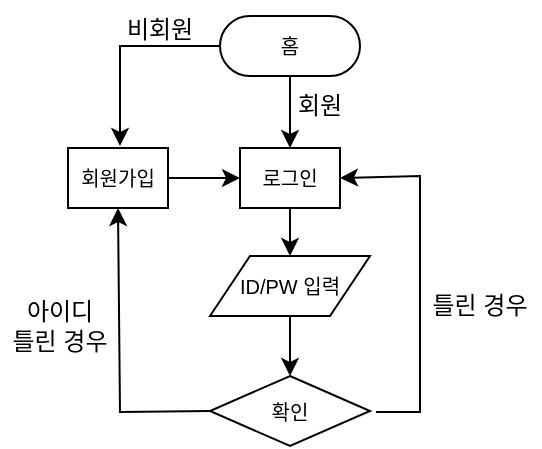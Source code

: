 <mxfile version="24.8.4">
  <diagram id="C5RBs43oDa-KdzZeNtuy" name="Page-1">
    <mxGraphModel dx="574" dy="312" grid="1" gridSize="10" guides="1" tooltips="1" connect="1" arrows="1" fold="1" page="1" pageScale="1" pageWidth="827" pageHeight="1169" math="0" shadow="0">
      <root>
        <mxCell id="WIyWlLk6GJQsqaUBKTNV-0" />
        <mxCell id="WIyWlLk6GJQsqaUBKTNV-1" parent="WIyWlLk6GJQsqaUBKTNV-0" />
        <mxCell id="nzZ4FxFaHw3Rwc8KyCAv-11" value="" style="edgeStyle=orthogonalEdgeStyle;rounded=0;orthogonalLoop=1;jettySize=auto;html=1;" edge="1" parent="WIyWlLk6GJQsqaUBKTNV-1" source="nzZ4FxFaHw3Rwc8KyCAv-1" target="nzZ4FxFaHw3Rwc8KyCAv-7">
          <mxGeometry relative="1" as="geometry" />
        </mxCell>
        <mxCell id="nzZ4FxFaHw3Rwc8KyCAv-1" value="&lt;span style=&quot;font-size: 10px;&quot;&gt;홈&lt;/span&gt;" style="html=1;dashed=0;whiteSpace=wrap;shape=mxgraph.dfd.start" vertex="1" parent="WIyWlLk6GJQsqaUBKTNV-1">
          <mxGeometry x="290" y="60" width="70" height="30" as="geometry" />
        </mxCell>
        <mxCell id="nzZ4FxFaHw3Rwc8KyCAv-3" value="" style="endArrow=classic;html=1;rounded=0;exitX=0.051;exitY=0.667;exitDx=0;exitDy=0;exitPerimeter=0;" edge="1" parent="WIyWlLk6GJQsqaUBKTNV-1">
          <mxGeometry width="50" height="50" relative="1" as="geometry">
            <mxPoint x="290.0" y="75.0" as="sourcePoint" />
            <mxPoint x="240" y="125" as="targetPoint" />
            <Array as="points">
              <mxPoint x="240" y="75" />
            </Array>
          </mxGeometry>
        </mxCell>
        <mxCell id="nzZ4FxFaHw3Rwc8KyCAv-4" value="비회원" style="text;html=1;align=center;verticalAlign=middle;whiteSpace=wrap;rounded=0;" vertex="1" parent="WIyWlLk6GJQsqaUBKTNV-1">
          <mxGeometry x="230" y="52" width="60" height="30" as="geometry" />
        </mxCell>
        <mxCell id="nzZ4FxFaHw3Rwc8KyCAv-5" value="회원" style="text;html=1;align=center;verticalAlign=middle;whiteSpace=wrap;rounded=0;" vertex="1" parent="WIyWlLk6GJQsqaUBKTNV-1">
          <mxGeometry x="310" y="90" width="60" height="30" as="geometry" />
        </mxCell>
        <mxCell id="nzZ4FxFaHw3Rwc8KyCAv-10" value="" style="edgeStyle=orthogonalEdgeStyle;rounded=0;orthogonalLoop=1;jettySize=auto;html=1;" edge="1" parent="WIyWlLk6GJQsqaUBKTNV-1" source="nzZ4FxFaHw3Rwc8KyCAv-6" target="nzZ4FxFaHw3Rwc8KyCAv-7">
          <mxGeometry relative="1" as="geometry" />
        </mxCell>
        <mxCell id="nzZ4FxFaHw3Rwc8KyCAv-6" value="&lt;font size=&quot;1&quot;&gt;회원가입&lt;/font&gt;" style="rounded=0;whiteSpace=wrap;html=1;" vertex="1" parent="WIyWlLk6GJQsqaUBKTNV-1">
          <mxGeometry x="214" y="126" width="50" height="30" as="geometry" />
        </mxCell>
        <mxCell id="nzZ4FxFaHw3Rwc8KyCAv-13" value="" style="edgeStyle=orthogonalEdgeStyle;rounded=0;orthogonalLoop=1;jettySize=auto;html=1;" edge="1" parent="WIyWlLk6GJQsqaUBKTNV-1" source="nzZ4FxFaHw3Rwc8KyCAv-7" target="nzZ4FxFaHw3Rwc8KyCAv-12">
          <mxGeometry relative="1" as="geometry" />
        </mxCell>
        <mxCell id="nzZ4FxFaHw3Rwc8KyCAv-7" value="&lt;font size=&quot;1&quot;&gt;로그인&lt;/font&gt;" style="rounded=0;whiteSpace=wrap;html=1;" vertex="1" parent="WIyWlLk6GJQsqaUBKTNV-1">
          <mxGeometry x="300" y="126" width="50" height="30" as="geometry" />
        </mxCell>
        <mxCell id="nzZ4FxFaHw3Rwc8KyCAv-17" value="" style="edgeStyle=orthogonalEdgeStyle;rounded=0;orthogonalLoop=1;jettySize=auto;html=1;" edge="1" parent="WIyWlLk6GJQsqaUBKTNV-1" source="nzZ4FxFaHw3Rwc8KyCAv-12" target="nzZ4FxFaHw3Rwc8KyCAv-16">
          <mxGeometry relative="1" as="geometry" />
        </mxCell>
        <mxCell id="nzZ4FxFaHw3Rwc8KyCAv-12" value="&lt;font size=&quot;1&quot;&gt;ID/PW 입력&lt;/font&gt;" style="shape=parallelogram;perimeter=parallelogramPerimeter;whiteSpace=wrap;html=1;fixedSize=1;" vertex="1" parent="WIyWlLk6GJQsqaUBKTNV-1">
          <mxGeometry x="285" y="180" width="80" height="30" as="geometry" />
        </mxCell>
        <mxCell id="nzZ4FxFaHw3Rwc8KyCAv-14" value="" style="endArrow=classic;html=1;rounded=0;entryX=1;entryY=0.5;entryDx=0;entryDy=0;exitX=1.038;exitY=0.514;exitDx=0;exitDy=0;exitPerimeter=0;" edge="1" parent="WIyWlLk6GJQsqaUBKTNV-1" source="nzZ4FxFaHw3Rwc8KyCAv-16" target="nzZ4FxFaHw3Rwc8KyCAv-7">
          <mxGeometry width="50" height="50" relative="1" as="geometry">
            <mxPoint x="390" y="141" as="sourcePoint" />
            <mxPoint x="360" y="140" as="targetPoint" />
            <Array as="points">
              <mxPoint x="390" y="258" />
              <mxPoint x="390" y="195" />
              <mxPoint x="390" y="140" />
            </Array>
          </mxGeometry>
        </mxCell>
        <mxCell id="nzZ4FxFaHw3Rwc8KyCAv-15" value="틀린 경우" style="text;html=1;align=center;verticalAlign=middle;whiteSpace=wrap;rounded=0;" vertex="1" parent="WIyWlLk6GJQsqaUBKTNV-1">
          <mxGeometry x="390" y="190" width="60" height="30" as="geometry" />
        </mxCell>
        <mxCell id="nzZ4FxFaHw3Rwc8KyCAv-16" value="&lt;font size=&quot;1&quot;&gt;확인&lt;/font&gt;" style="rhombus;whiteSpace=wrap;html=1;" vertex="1" parent="WIyWlLk6GJQsqaUBKTNV-1">
          <mxGeometry x="285" y="240" width="80" height="35" as="geometry" />
        </mxCell>
        <mxCell id="nzZ4FxFaHw3Rwc8KyCAv-18" value="" style="endArrow=classic;html=1;rounded=0;entryX=0.5;entryY=1;entryDx=0;entryDy=0;exitX=0;exitY=0.5;exitDx=0;exitDy=0;" edge="1" parent="WIyWlLk6GJQsqaUBKTNV-1" source="nzZ4FxFaHw3Rwc8KyCAv-16" target="nzZ4FxFaHw3Rwc8KyCAv-6">
          <mxGeometry width="50" height="50" relative="1" as="geometry">
            <mxPoint x="310" y="230" as="sourcePoint" />
            <mxPoint x="360" y="180" as="targetPoint" />
            <Array as="points">
              <mxPoint x="240" y="258" />
            </Array>
          </mxGeometry>
        </mxCell>
        <mxCell id="nzZ4FxFaHw3Rwc8KyCAv-19" value="아이디&lt;div&gt;틀린 경우&lt;/div&gt;" style="text;html=1;align=center;verticalAlign=middle;whiteSpace=wrap;rounded=0;" vertex="1" parent="WIyWlLk6GJQsqaUBKTNV-1">
          <mxGeometry x="180" y="200" width="60" height="30" as="geometry" />
        </mxCell>
      </root>
    </mxGraphModel>
  </diagram>
</mxfile>

